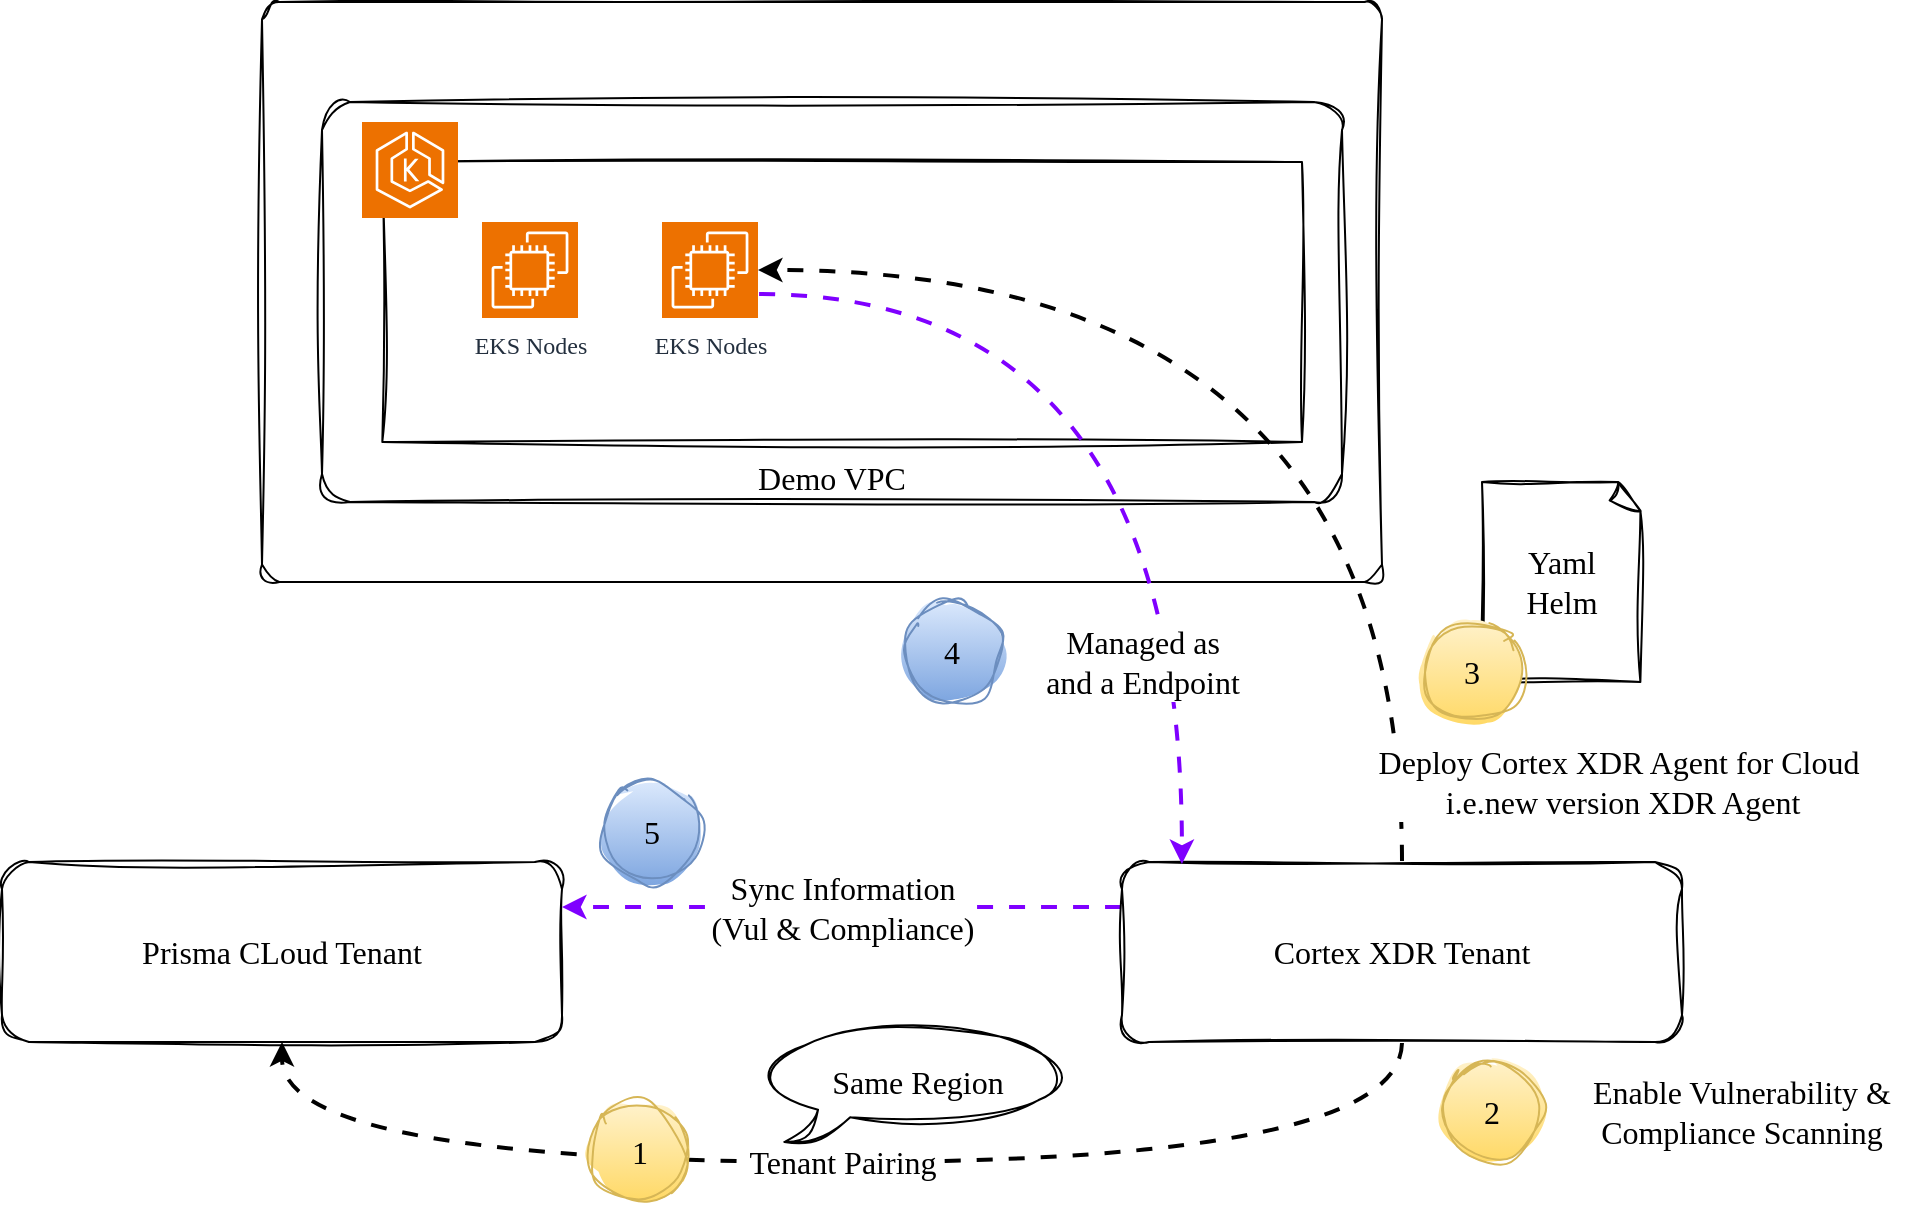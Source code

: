 <mxfile version="24.2.5" type="device">
  <diagram name="Page-1" id="DeBseBWq3in80cft9qD8">
    <mxGraphModel dx="1464" dy="2037" grid="1" gridSize="10" guides="1" tooltips="1" connect="1" arrows="1" fold="1" page="1" pageScale="1" pageWidth="827" pageHeight="1169" math="0" shadow="0">
      <root>
        <mxCell id="0" />
        <mxCell id="1" parent="0" />
        <mxCell id="wf-TVDKNXgqIJZ-00V4I-2" value="Prisma CLoud Tenant" style="rounded=1;whiteSpace=wrap;html=1;sketch=1;jiggle=2;curveFitting=1;strokeColor=default;align=center;verticalAlign=middle;fontFamily=Gloria Hallelujah;fontSize=16;fontColor=default;fillColor=default;fontSource=https%3A%2F%2Ffonts.googleapis.com%2Fcss%3Ffamily%3DGloria%2BHallelujah;" parent="1" vertex="1">
          <mxGeometry x="120" y="380" width="280" height="90" as="geometry" />
        </mxCell>
        <mxCell id="wf-TVDKNXgqIJZ-00V4I-5" value="Tenant Pairing" style="edgeStyle=orthogonalEdgeStyle;rounded=0;orthogonalLoop=1;jettySize=auto;html=1;exitX=0.5;exitY=1;exitDx=0;exitDy=0;entryX=0.5;entryY=1;entryDx=0;entryDy=0;fontFamily=Gloria Hallelujah;fontSource=https%3A%2F%2Ffonts.googleapis.com%2Fcss%3Ffamily%3DGloria%2BHallelujah;fontSize=16;fontColor=default;flowAnimation=1;strokeWidth=2;curved=1;" parent="1" source="wf-TVDKNXgqIJZ-00V4I-3" target="wf-TVDKNXgqIJZ-00V4I-2" edge="1">
          <mxGeometry relative="1" as="geometry">
            <Array as="points">
              <mxPoint x="820" y="530" />
              <mxPoint x="260" y="530" />
            </Array>
          </mxGeometry>
        </mxCell>
        <mxCell id="wf-TVDKNXgqIJZ-00V4I-27" value="Sync Information&lt;br&gt;(Vul &amp;amp; Compliance)" style="edgeStyle=orthogonalEdgeStyle;curved=1;rounded=0;orthogonalLoop=1;jettySize=auto;html=1;exitX=0;exitY=0.25;exitDx=0;exitDy=0;entryX=1;entryY=0.25;entryDx=0;entryDy=0;strokeColor=#7F00FF;strokeWidth=2;align=center;verticalAlign=middle;fontFamily=Gloria Hallelujah;fontSource=https%3A%2F%2Ffonts.googleapis.com%2Fcss%3Ffamily%3DGloria%2BHallelujah;fontSize=16;fontColor=default;labelBackgroundColor=default;endArrow=classic;flowAnimation=1;" parent="1" source="wf-TVDKNXgqIJZ-00V4I-3" target="wf-TVDKNXgqIJZ-00V4I-2" edge="1">
          <mxGeometry relative="1" as="geometry" />
        </mxCell>
        <mxCell id="wf-TVDKNXgqIJZ-00V4I-3" value="Cortex XDR Tenant" style="rounded=1;whiteSpace=wrap;html=1;sketch=1;jiggle=2;curveFitting=1;strokeColor=default;align=center;verticalAlign=middle;fontFamily=Gloria Hallelujah;fontSize=16;fontColor=default;fillColor=default;fontSource=https%3A%2F%2Ffonts.googleapis.com%2Fcss%3Ffamily%3DGloria%2BHallelujah;" parent="1" vertex="1">
          <mxGeometry x="680" y="380" width="280" height="90" as="geometry" />
        </mxCell>
        <mxCell id="wf-TVDKNXgqIJZ-00V4I-6" value="Same Region" style="whiteSpace=wrap;html=1;shape=mxgraph.basic.oval_callout;rounded=1;sketch=1;jiggle=2;curveFitting=1;strokeColor=default;align=center;verticalAlign=middle;fontFamily=Gloria Hallelujah;fontSource=https%3A%2F%2Ffonts.googleapis.com%2Fcss%3Ffamily%3DGloria%2BHallelujah;fontSize=16;fontColor=default;fillColor=default;" parent="1" vertex="1">
          <mxGeometry x="498" y="460" width="160" height="60" as="geometry" />
        </mxCell>
        <mxCell id="wf-TVDKNXgqIJZ-00V4I-7" value="" style="rounded=1;whiteSpace=wrap;html=1;sketch=1;jiggle=2;curveFitting=1;strokeColor=default;align=center;verticalAlign=middle;fontFamily=Gloria Hallelujah;fontSource=https%3A%2F%2Ffonts.googleapis.com%2Fcss%3Ffamily%3DGloria%2BHallelujah;fontSize=16;fontColor=default;fillColor=default;arcSize=3;" parent="1" vertex="1">
          <mxGeometry x="250" y="-50" width="560" height="290" as="geometry" />
        </mxCell>
        <mxCell id="wf-TVDKNXgqIJZ-00V4I-8" value="" style="shape=image;imageAspect=0;aspect=fixed;verticalLabelPosition=bottom;verticalAlign=top;rounded=1;sketch=1;jiggle=2;curveFitting=1;strokeColor=default;align=center;fontFamily=Gloria Hallelujah;fontSource=https%3A%2F%2Ffonts.googleapis.com%2Fcss%3Ffamily%3DGloria%2BHallelujah;fontSize=16;fontColor=default;fillColor=default;image=https://upload.wikimedia.org/wikipedia/commons/thumb/9/93/Amazon_Web_Services_Logo.svg/1024px-Amazon_Web_Services_Logo.svg.png;" parent="1" vertex="1">
          <mxGeometry x="260" y="-40" width="50.16" height="30" as="geometry" />
        </mxCell>
        <mxCell id="wf-TVDKNXgqIJZ-00V4I-9" value="Demo VPC" style="rounded=1;whiteSpace=wrap;html=1;sketch=1;jiggle=2;curveFitting=1;strokeColor=default;align=center;verticalAlign=bottom;fontFamily=Gloria Hallelujah;fontSource=https%3A%2F%2Ffonts.googleapis.com%2Fcss%3Ffamily%3DGloria%2BHallelujah;fontSize=16;fontColor=default;fillColor=default;arcSize=7;" parent="1" vertex="1">
          <mxGeometry x="280" width="510" height="200" as="geometry" />
        </mxCell>
        <mxCell id="wf-TVDKNXgqIJZ-00V4I-11" value="" style="rounded=0;whiteSpace=wrap;html=1;sketch=1;jiggle=2;curveFitting=1;strokeColor=default;align=center;verticalAlign=middle;fontFamily=Gloria Hallelujah;fontSource=https%3A%2F%2Ffonts.googleapis.com%2Fcss%3Ffamily%3DGloria%2BHallelujah;fontSize=16;fontColor=default;fillColor=default;" parent="1" vertex="1">
          <mxGeometry x="310.16" y="30" width="459.84" height="140" as="geometry" />
        </mxCell>
        <mxCell id="wf-TVDKNXgqIJZ-00V4I-10" value="" style="sketch=0;points=[[0,0,0],[0.25,0,0],[0.5,0,0],[0.75,0,0],[1,0,0],[0,1,0],[0.25,1,0],[0.5,1,0],[0.75,1,0],[1,1,0],[0,0.25,0],[0,0.5,0],[0,0.75,0],[1,0.25,0],[1,0.5,0],[1,0.75,0]];outlineConnect=0;fontColor=#232F3E;fillColor=#ED7100;strokeColor=#ffffff;dashed=0;verticalLabelPosition=bottom;verticalAlign=top;align=center;html=1;fontSize=12;fontStyle=0;aspect=fixed;shape=mxgraph.aws4.resourceIcon;resIcon=mxgraph.aws4.eks;rounded=1;jiggle=2;curveFitting=1;fontFamily=Gloria Hallelujah;fontSource=https%3A%2F%2Ffonts.googleapis.com%2Fcss%3Ffamily%3DGloria%2BHallelujah;" parent="1" vertex="1">
          <mxGeometry x="300" y="10" width="48" height="48" as="geometry" />
        </mxCell>
        <mxCell id="wf-TVDKNXgqIJZ-00V4I-13" value="EKS Nodes" style="sketch=0;points=[[0,0,0],[0.25,0,0],[0.5,0,0],[0.75,0,0],[1,0,0],[0,1,0],[0.25,1,0],[0.5,1,0],[0.75,1,0],[1,1,0],[0,0.25,0],[0,0.5,0],[0,0.75,0],[1,0.25,0],[1,0.5,0],[1,0.75,0]];outlineConnect=0;fontColor=#232F3E;fillColor=#ED7100;strokeColor=#ffffff;dashed=0;verticalLabelPosition=bottom;verticalAlign=top;align=center;html=1;fontSize=12;fontStyle=0;aspect=fixed;shape=mxgraph.aws4.resourceIcon;resIcon=mxgraph.aws4.ec2;rounded=1;jiggle=2;curveFitting=1;fontFamily=Gloria Hallelujah;fontSource=https%3A%2F%2Ffonts.googleapis.com%2Fcss%3Ffamily%3DGloria%2BHallelujah;" parent="1" vertex="1">
          <mxGeometry x="360" y="60" width="48" height="48" as="geometry" />
        </mxCell>
        <mxCell id="wf-TVDKNXgqIJZ-00V4I-14" value="EKS Nodes" style="sketch=0;points=[[0,0,0],[0.25,0,0],[0.5,0,0],[0.75,0,0],[1,0,0],[0,1,0],[0.25,1,0],[0.5,1,0],[0.75,1,0],[1,1,0],[0,0.25,0],[0,0.5,0],[0,0.75,0],[1,0.25,0],[1,0.5,0],[1,0.75,0]];outlineConnect=0;fontColor=#232F3E;fillColor=#ED7100;strokeColor=#ffffff;dashed=0;verticalLabelPosition=bottom;verticalAlign=top;align=center;html=1;fontSize=12;fontStyle=0;aspect=fixed;shape=mxgraph.aws4.resourceIcon;resIcon=mxgraph.aws4.ec2;rounded=1;jiggle=2;curveFitting=1;fontFamily=Gloria Hallelujah;fontSource=https%3A%2F%2Ffonts.googleapis.com%2Fcss%3Ffamily%3DGloria%2BHallelujah;" parent="1" vertex="1">
          <mxGeometry x="450" y="60" width="48" height="48" as="geometry" />
        </mxCell>
        <mxCell id="wf-TVDKNXgqIJZ-00V4I-16" value="1" style="ellipse;whiteSpace=wrap;html=1;aspect=fixed;rounded=1;sketch=1;jiggle=2;curveFitting=1;strokeColor=#d6b656;align=center;verticalAlign=middle;fontFamily=Gloria Hallelujah;fontSource=https%3A%2F%2Ffonts.googleapis.com%2Fcss%3Ffamily%3DGloria%2BHallelujah;fontSize=16;fillColor=#fff2cc;gradientColor=#ffd966;" parent="1" vertex="1">
          <mxGeometry x="414" y="500" width="50" height="50" as="geometry" />
        </mxCell>
        <mxCell id="wf-TVDKNXgqIJZ-00V4I-18" value="Deploy Cortex XDR Agent for Cloud&amp;nbsp;&lt;div&gt;i.e.new version XDR Agent&lt;/div&gt;" style="edgeStyle=orthogonalEdgeStyle;rounded=0;orthogonalLoop=1;jettySize=auto;html=1;exitX=0.5;exitY=0;exitDx=0;exitDy=0;entryX=1;entryY=0.5;entryDx=0;entryDy=0;entryPerimeter=0;fontFamily=Gloria Hallelujah;fontSource=https%3A%2F%2Ffonts.googleapis.com%2Fcss%3Ffamily%3DGloria%2BHallelujah;fontSize=16;fontColor=default;curved=1;strokeWidth=2;flowAnimation=1;" parent="1" source="wf-TVDKNXgqIJZ-00V4I-3" target="wf-TVDKNXgqIJZ-00V4I-14" edge="1">
          <mxGeometry x="-0.871" y="-110" relative="1" as="geometry">
            <mxPoint as="offset" />
          </mxGeometry>
        </mxCell>
        <mxCell id="wf-TVDKNXgqIJZ-00V4I-20" value="Yaml&lt;div&gt;Helm&lt;/div&gt;" style="whiteSpace=wrap;html=1;shape=mxgraph.basic.document;rounded=1;sketch=1;jiggle=2;curveFitting=1;strokeColor=default;align=center;verticalAlign=middle;fontFamily=Gloria Hallelujah;fontSource=https%3A%2F%2Ffonts.googleapis.com%2Fcss%3Ffamily%3DGloria%2BHallelujah;fontSize=16;fontColor=default;fillColor=default;" parent="1" vertex="1">
          <mxGeometry x="860" y="190" width="80" height="100" as="geometry" />
        </mxCell>
        <mxCell id="wf-TVDKNXgqIJZ-00V4I-21" value="2" style="ellipse;whiteSpace=wrap;html=1;aspect=fixed;rounded=1;sketch=1;jiggle=2;curveFitting=1;strokeColor=#d6b656;align=center;verticalAlign=middle;fontFamily=Gloria Hallelujah;fontSource=https%3A%2F%2Ffonts.googleapis.com%2Fcss%3Ffamily%3DGloria%2BHallelujah;fontSize=16;fillColor=#fff2cc;gradientColor=#ffd966;" parent="1" vertex="1">
          <mxGeometry x="840" y="480" width="50" height="50" as="geometry" />
        </mxCell>
        <mxCell id="wf-TVDKNXgqIJZ-00V4I-22" value="Enable Vulnerability &amp;amp; Compliance Scanning" style="text;html=1;align=center;verticalAlign=middle;whiteSpace=wrap;rounded=0;fontFamily=Gloria Hallelujah;fontSource=https%3A%2F%2Ffonts.googleapis.com%2Fcss%3Ffamily%3DGloria%2BHallelujah;fontSize=16;fontColor=default;" parent="1" vertex="1">
          <mxGeometry x="900" y="490" width="180" height="30" as="geometry" />
        </mxCell>
        <mxCell id="wf-TVDKNXgqIJZ-00V4I-25" value="Managed as&lt;div&gt;and a Endpoint&lt;/div&gt;" style="edgeStyle=orthogonalEdgeStyle;curved=1;rounded=0;orthogonalLoop=1;jettySize=auto;html=1;exitX=1;exitY=0.75;exitDx=0;exitDy=0;exitPerimeter=0;entryX=0.107;entryY=0.011;entryDx=0;entryDy=0;entryPerimeter=0;strokeColor=#7F00FF;strokeWidth=2;align=center;verticalAlign=middle;fontFamily=Gloria Hallelujah;fontSource=https%3A%2F%2Ffonts.googleapis.com%2Fcss%3Ffamily%3DGloria%2BHallelujah;fontSize=16;fontColor=default;labelBackgroundColor=default;endArrow=classic;flowAnimation=1;" parent="1" source="wf-TVDKNXgqIJZ-00V4I-14" target="wf-TVDKNXgqIJZ-00V4I-3" edge="1">
          <mxGeometry x="0.594" y="-20" relative="1" as="geometry">
            <mxPoint as="offset" />
          </mxGeometry>
        </mxCell>
        <mxCell id="wf-TVDKNXgqIJZ-00V4I-17" value="3" style="ellipse;whiteSpace=wrap;html=1;aspect=fixed;rounded=1;sketch=1;jiggle=2;curveFitting=1;strokeColor=#d6b656;align=center;verticalAlign=middle;fontFamily=Gloria Hallelujah;fontSource=https%3A%2F%2Ffonts.googleapis.com%2Fcss%3Ffamily%3DGloria%2BHallelujah;fontSize=16;fillColor=#fff2cc;gradientColor=#ffd966;" parent="1" vertex="1">
          <mxGeometry x="830" y="260" width="50" height="50" as="geometry" />
        </mxCell>
        <mxCell id="wf-TVDKNXgqIJZ-00V4I-28" value="4" style="ellipse;whiteSpace=wrap;html=1;aspect=fixed;rounded=1;sketch=1;jiggle=2;curveFitting=1;strokeColor=#6c8ebf;align=center;verticalAlign=middle;fontFamily=Gloria Hallelujah;fontSource=https%3A%2F%2Ffonts.googleapis.com%2Fcss%3Ffamily%3DGloria%2BHallelujah;fontSize=16;fillColor=#dae8fc;gradientColor=#7ea6e0;" parent="1" vertex="1">
          <mxGeometry x="570" y="250" width="50" height="50" as="geometry" />
        </mxCell>
        <mxCell id="wf-TVDKNXgqIJZ-00V4I-29" value="5" style="ellipse;whiteSpace=wrap;html=1;aspect=fixed;rounded=1;sketch=1;jiggle=2;curveFitting=1;strokeColor=#6c8ebf;align=center;verticalAlign=middle;fontFamily=Gloria Hallelujah;fontSource=https%3A%2F%2Ffonts.googleapis.com%2Fcss%3Ffamily%3DGloria%2BHallelujah;fontSize=16;fillColor=#dae8fc;gradientColor=#7ea6e0;" parent="1" vertex="1">
          <mxGeometry x="420" y="340" width="50" height="50" as="geometry" />
        </mxCell>
        <mxCell id="wf-TVDKNXgqIJZ-00V4I-30" value="" style="shape=image;imageAspect=0;aspect=fixed;verticalLabelPosition=bottom;verticalAlign=top;rounded=1;sketch=1;jiggle=2;curveFitting=1;strokeColor=default;align=center;fontFamily=Gloria Hallelujah;fontSource=https%3A%2F%2Ffonts.googleapis.com%2Fcss%3Ffamily%3DGloria%2BHallelujah;fontSize=16;fontColor=default;labelBackgroundColor=default;fillColor=default;image=https://plugins.jetbrains.com/files/21907/522769/icon/pluginIcon.png;" parent="1" vertex="1">
          <mxGeometry x="120" y="400" width="50" height="50" as="geometry" />
        </mxCell>
        <mxCell id="wf-TVDKNXgqIJZ-00V4I-31" value="" style="shape=image;imageAspect=0;aspect=fixed;verticalLabelPosition=bottom;verticalAlign=top;rounded=1;sketch=1;jiggle=2;curveFitting=1;strokeColor=default;align=center;fontFamily=Gloria Hallelujah;fontSource=https%3A%2F%2Ffonts.googleapis.com%2Fcss%3Ffamily%3DGloria%2BHallelujah;fontSize=16;fontColor=default;labelBackgroundColor=default;fillColor=default;image=https://yt3.googleusercontent.com/ytc/AIdro_kiiHmvhDeeTNr9bUmVXWjYGR1NhWpfUqvjTzuLPhjlNQY=s900-c-k-c0x00ffffff-no-rj;" parent="1" vertex="1">
          <mxGeometry x="690" y="400" width="50" height="50" as="geometry" />
        </mxCell>
      </root>
    </mxGraphModel>
  </diagram>
</mxfile>
